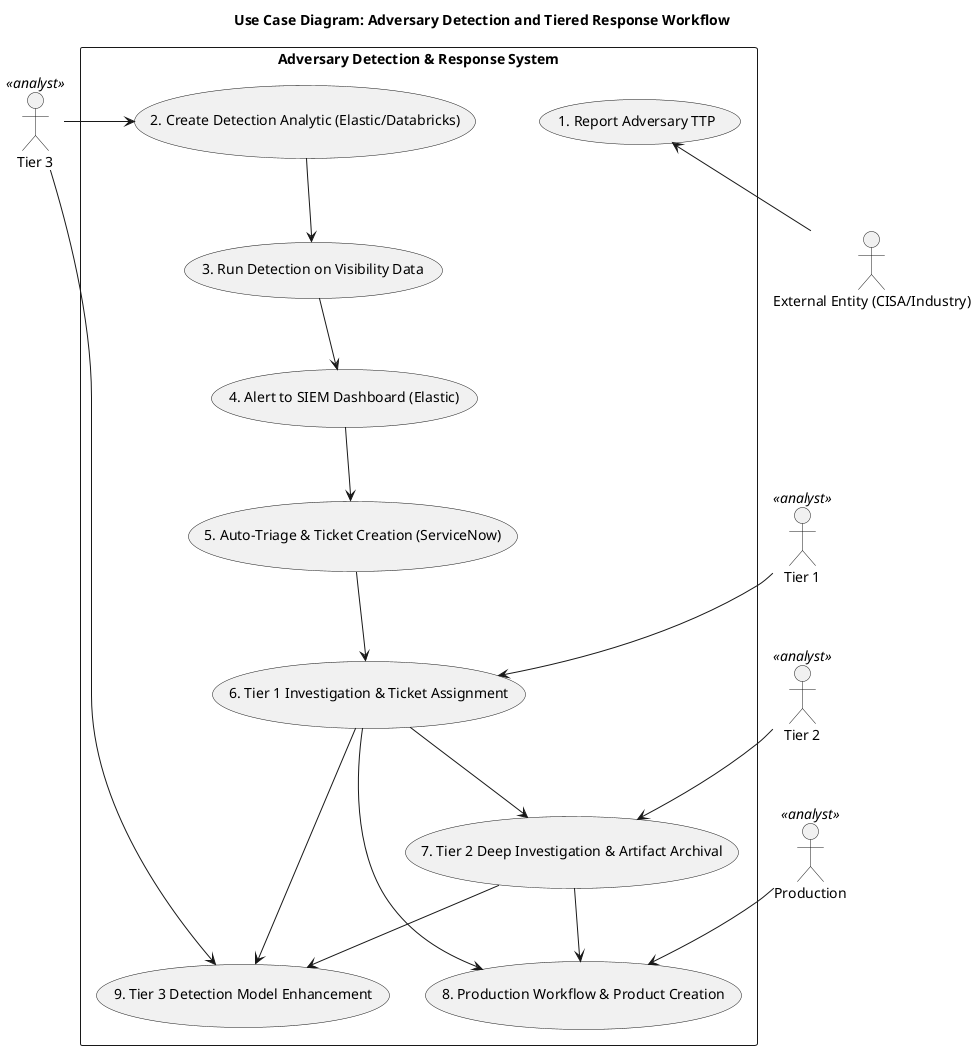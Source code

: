 @startuml
	title Use Case Diagram: Adversary Detection and Tiered Response Workflow
	'left to right direction
	' SIEM: Security Information & Event Management. 
	' SIEM helps detect, analyze, & respond to security threats
		
	actor "External Entity (CISA/Industry)" as External
	actor "Tier 3" <<analyst>> as T3
	actor "Tier 2" <<analyst>> as T2
	actor "Tier 1" <<analyst>> as T1
	actor "Production" <<analyst>> as Prod
	
	rectangle "Adversary Detection & Response System" {
	  
	  usecase "1. Report Adversary TTP" as UC1
	  usecase "2. Create Detection Analytic (Elastic/Databricks)" as UC2
	  usecase "3. Run Detection on Visibility Data" as UC3
	  usecase "4. Alert to SIEM Dashboard (Elastic)" as UC4
	  usecase "5. Auto-Triage & Ticket Creation (ServiceNow)" as UC5
	  usecase "6. Tier 1 Investigation & Ticket Assignment" as UC6
	  usecase "7. Tier 2 Deep Investigation & Artifact Archival" as UC7
	  usecase "8. Production Workflow & Product Creation" as UC8
	  usecase "9. Tier 3 Detection Model Enhancement" as UC9
	}
	
	' Associations
	External -up-> UC1
	T3 -right-> UC2
	UC2 --> UC3
	UC3 --> UC4
	UC4 --> UC5
	
	T1 --> UC6
	T2 --> UC7
	Prod --> UC8
	T3 --> UC9
	
	UC5 --> UC6
	UC6 --> UC7
	UC6 --> UC8
	UC6 --> UC9
	UC7 --> UC8
	UC7 --> UC9

@enduml

' An improved version:
@startuml
	title Improved Use Case: Adversary Detection to Production Workflow
	left to right direction
	
	actor "External Entity (CISA/Industry)" as External
	actor "Tier 3 Analyst" as T3
	actor "Tier 2 Analyst" as T2
	actor "Tier 1 Analyst" as T1
	actor "Production Staff" as Prod
	actor "Elastic SIEM" as Elastic
	actor "Databricks Platform" as DBX
	actor "ServiceNow" as SN
	actor "Analytic KB (AWS S3 + SharePoint)" as KB
	
	rectangle "Adversary Detection System" {
	    usecase "1. Observe/Report Adversary TTP" as UC1
	    usecase "2. Create Detection Analytic (Elastic/DBX)" as UC2
	    usecase "3. Auto-run Detection on Logs" as UC3
	    usecase "4. Generate SIEM Alert & Auto-Triage" as UC4
	    usecase "5. Auto-Creation of Ticket (if critical)" as UC5
	}
	
	rectangle "Tiered Analyst Workflow" {
	    usecase "6a. Tier 1 Investigation & Ticket Assignment" as UC6a
	    usecase "6b. Investigate Event in Elastic & Link Data" as UC6b
	
	    usecase "7a. Tier 2 Analysis in Elastic & DBX" as UC7a
	    usecase "7b. Archive Artifacts in KB" as UC7b
	    usecase "7c. Reassign Ticket to Tier 3/Production" as UC7c
	
	    usecase "9a. Enhance Detection Models" as UC9a
	    usecase "9b. Deploy & Archive to KB" as UC9b
	}
	
	rectangle "Product Development Workflow" {
	    usecase "8a. Review Ticket & Launch Product Workflow" as UC8a
	    usecase "8b. Generate Product + LLM Collateral" as UC8b
	    usecase "8c. Close Ticket and Archive" as UC8c
	}
	
	' Relationships
	External --> UC1
	T3 --> UC2
	UC2 --> UC3
	UC3 --> UC4
	Elastic --> UC4
	UC4 --> UC5
	SN --> UC5
	
	T1 --> UC6a
	T1 --> UC6b
	UC6a --> UC7a
	T2 --> UC7a
	T2 --> UC7b
	T2 --> UC7c
	UC7b --> KB
	UC7c --> T3
	UC7c --> Prod
	
	Prod --> UC8a
	UC8a --> UC8b
	UC8b --> UC8c
	UC8c --> SN
	
	T3 --> UC9a
	UC9a --> UC9b
	UC9b --> KB

@enduml
